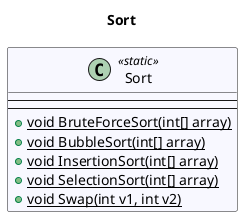@startuml Sort
title Sort
 class Sort << static >> #GhostWhite {
---
---
+ {static} void BruteForceSort(int[] array)
+ {static} void BubbleSort(int[] array)
+ {static} void InsertionSort(int[] array)
+ {static} void SelectionSort(int[] array)
+ {static} void Swap(int v1, int v2)
}
@enduml
